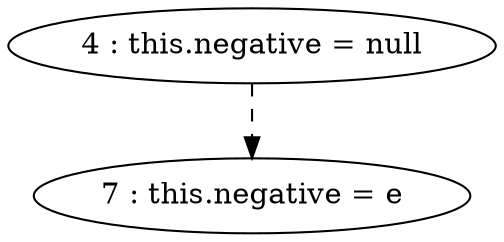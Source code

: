 digraph G {
"4 : this.negative = null"
"4 : this.negative = null" -> "7 : this.negative = e" [style=dashed]
"7 : this.negative = e"
}